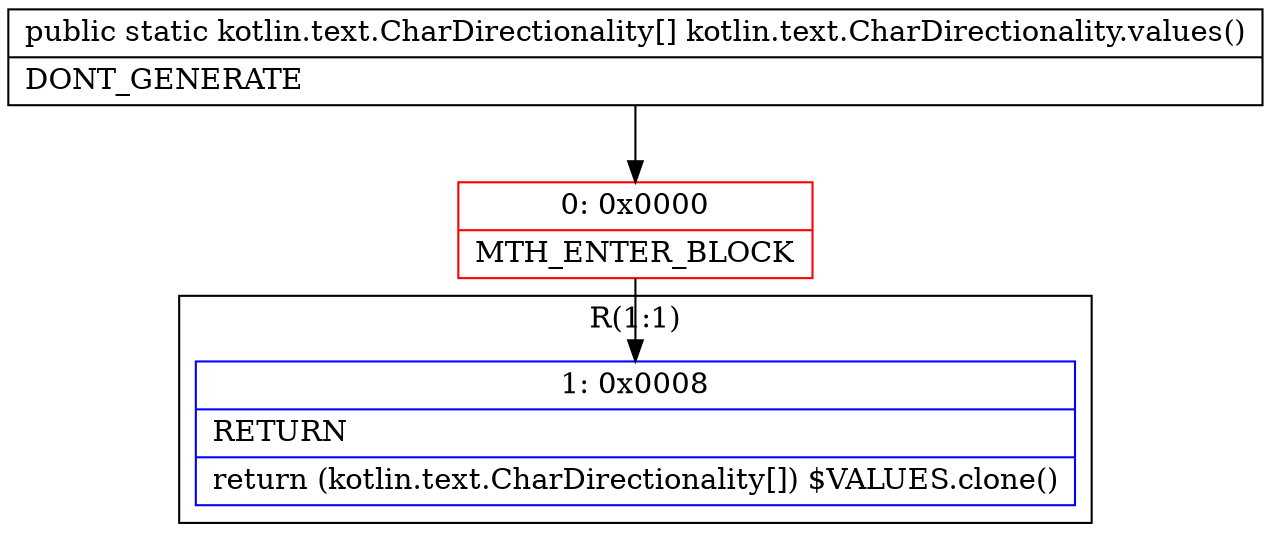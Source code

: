 digraph "CFG forkotlin.text.CharDirectionality.values()[Lkotlin\/text\/CharDirectionality;" {
subgraph cluster_Region_868338125 {
label = "R(1:1)";
node [shape=record,color=blue];
Node_1 [shape=record,label="{1\:\ 0x0008|RETURN\l|return (kotlin.text.CharDirectionality[]) $VALUES.clone()\l}"];
}
Node_0 [shape=record,color=red,label="{0\:\ 0x0000|MTH_ENTER_BLOCK\l}"];
MethodNode[shape=record,label="{public static kotlin.text.CharDirectionality[] kotlin.text.CharDirectionality.values()  | DONT_GENERATE\l}"];
MethodNode -> Node_0;
Node_0 -> Node_1;
}

